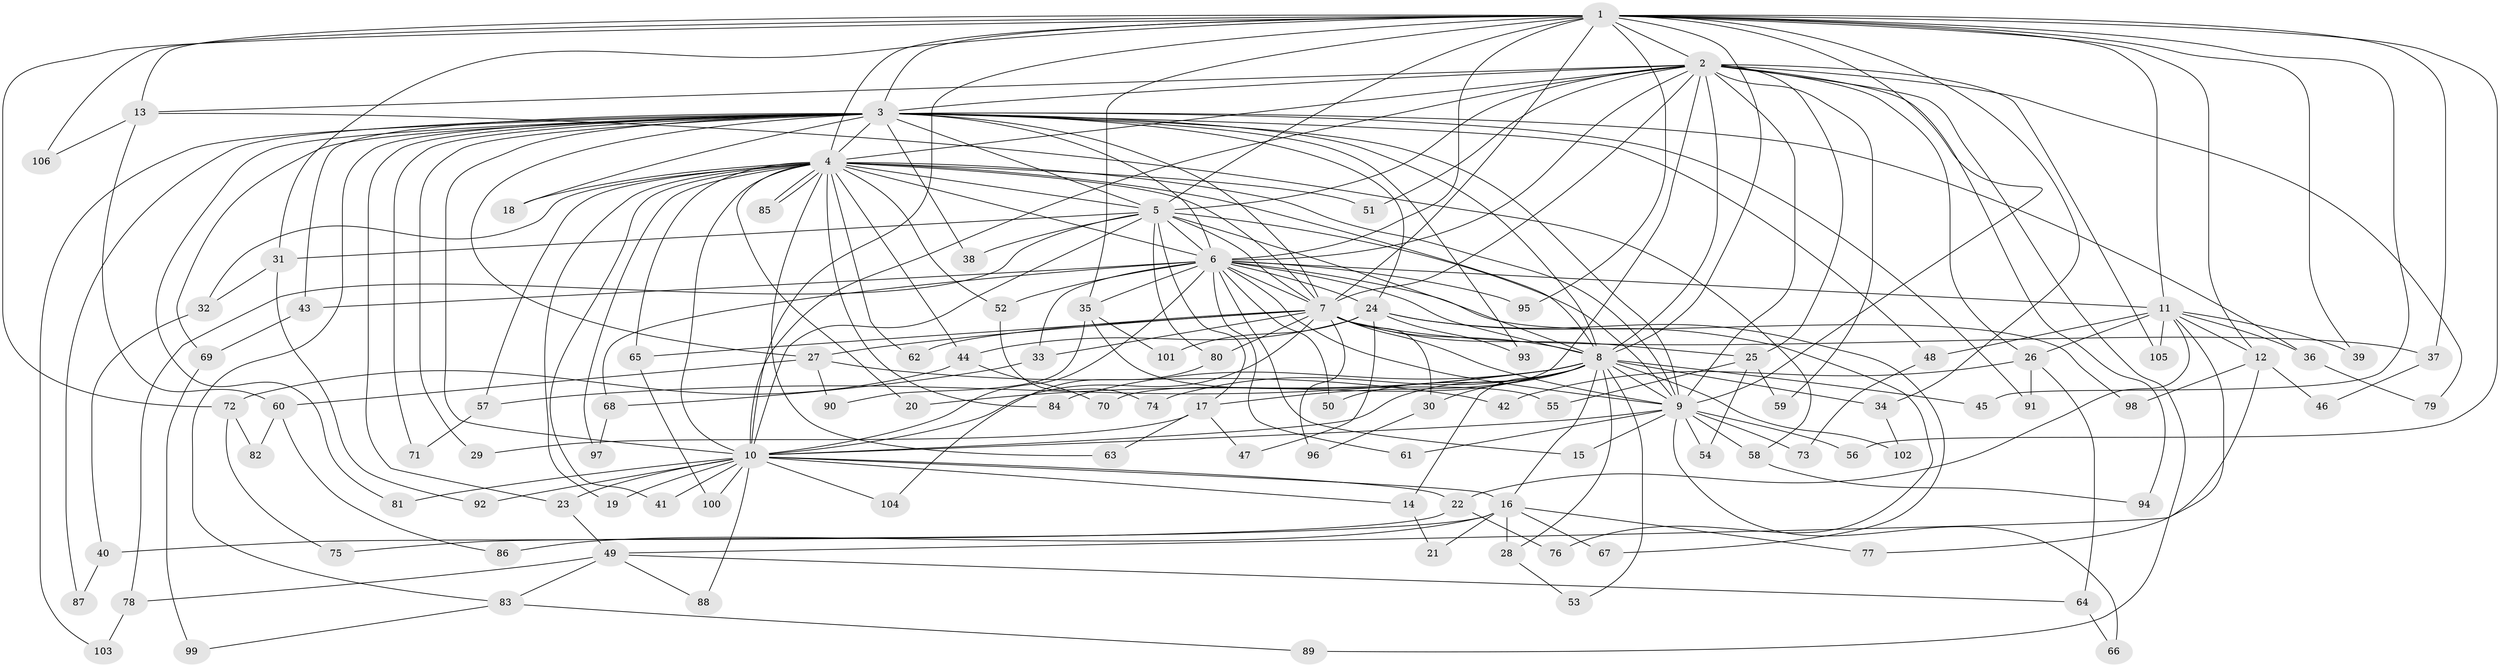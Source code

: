 // Generated by graph-tools (version 1.1) at 2025/25/03/09/25 03:25:40]
// undirected, 106 vertices, 237 edges
graph export_dot {
graph [start="1"]
  node [color=gray90,style=filled];
  1;
  2;
  3;
  4;
  5;
  6;
  7;
  8;
  9;
  10;
  11;
  12;
  13;
  14;
  15;
  16;
  17;
  18;
  19;
  20;
  21;
  22;
  23;
  24;
  25;
  26;
  27;
  28;
  29;
  30;
  31;
  32;
  33;
  34;
  35;
  36;
  37;
  38;
  39;
  40;
  41;
  42;
  43;
  44;
  45;
  46;
  47;
  48;
  49;
  50;
  51;
  52;
  53;
  54;
  55;
  56;
  57;
  58;
  59;
  60;
  61;
  62;
  63;
  64;
  65;
  66;
  67;
  68;
  69;
  70;
  71;
  72;
  73;
  74;
  75;
  76;
  77;
  78;
  79;
  80;
  81;
  82;
  83;
  84;
  85;
  86;
  87;
  88;
  89;
  90;
  91;
  92;
  93;
  94;
  95;
  96;
  97;
  98;
  99;
  100;
  101;
  102;
  103;
  104;
  105;
  106;
  1 -- 2;
  1 -- 3;
  1 -- 4;
  1 -- 5;
  1 -- 6;
  1 -- 7;
  1 -- 8;
  1 -- 9;
  1 -- 10;
  1 -- 11;
  1 -- 12;
  1 -- 13;
  1 -- 31;
  1 -- 34;
  1 -- 35;
  1 -- 37;
  1 -- 39;
  1 -- 45;
  1 -- 56;
  1 -- 72;
  1 -- 95;
  1 -- 106;
  2 -- 3;
  2 -- 4;
  2 -- 5;
  2 -- 6;
  2 -- 7;
  2 -- 8;
  2 -- 9;
  2 -- 10;
  2 -- 13;
  2 -- 25;
  2 -- 26;
  2 -- 51;
  2 -- 59;
  2 -- 70;
  2 -- 79;
  2 -- 89;
  2 -- 94;
  2 -- 105;
  3 -- 4;
  3 -- 5;
  3 -- 6;
  3 -- 7;
  3 -- 8;
  3 -- 9;
  3 -- 10;
  3 -- 18;
  3 -- 23;
  3 -- 24;
  3 -- 27;
  3 -- 29;
  3 -- 36;
  3 -- 38;
  3 -- 43;
  3 -- 48;
  3 -- 69;
  3 -- 71;
  3 -- 81;
  3 -- 83;
  3 -- 87;
  3 -- 91;
  3 -- 93;
  3 -- 103;
  4 -- 5;
  4 -- 6;
  4 -- 7;
  4 -- 8;
  4 -- 9;
  4 -- 10;
  4 -- 18;
  4 -- 19;
  4 -- 20;
  4 -- 32;
  4 -- 41;
  4 -- 44;
  4 -- 51;
  4 -- 52;
  4 -- 57;
  4 -- 62;
  4 -- 63;
  4 -- 65;
  4 -- 84;
  4 -- 85;
  4 -- 85;
  4 -- 97;
  5 -- 6;
  5 -- 7;
  5 -- 8;
  5 -- 9;
  5 -- 10;
  5 -- 17;
  5 -- 31;
  5 -- 38;
  5 -- 78;
  5 -- 80;
  6 -- 7;
  6 -- 8;
  6 -- 9;
  6 -- 10;
  6 -- 11;
  6 -- 15;
  6 -- 24;
  6 -- 33;
  6 -- 35;
  6 -- 43;
  6 -- 50;
  6 -- 52;
  6 -- 61;
  6 -- 68;
  6 -- 95;
  6 -- 98;
  7 -- 8;
  7 -- 9;
  7 -- 10;
  7 -- 25;
  7 -- 27;
  7 -- 30;
  7 -- 33;
  7 -- 37;
  7 -- 62;
  7 -- 65;
  7 -- 80;
  7 -- 96;
  8 -- 9;
  8 -- 10;
  8 -- 14;
  8 -- 16;
  8 -- 17;
  8 -- 20;
  8 -- 28;
  8 -- 30;
  8 -- 34;
  8 -- 45;
  8 -- 50;
  8 -- 53;
  8 -- 57;
  8 -- 74;
  8 -- 84;
  8 -- 102;
  9 -- 10;
  9 -- 15;
  9 -- 54;
  9 -- 56;
  9 -- 58;
  9 -- 61;
  9 -- 66;
  9 -- 73;
  10 -- 14;
  10 -- 16;
  10 -- 19;
  10 -- 22;
  10 -- 23;
  10 -- 41;
  10 -- 81;
  10 -- 88;
  10 -- 92;
  10 -- 100;
  10 -- 104;
  11 -- 12;
  11 -- 22;
  11 -- 26;
  11 -- 36;
  11 -- 39;
  11 -- 48;
  11 -- 77;
  11 -- 105;
  12 -- 46;
  12 -- 49;
  12 -- 98;
  13 -- 58;
  13 -- 60;
  13 -- 106;
  14 -- 21;
  16 -- 21;
  16 -- 28;
  16 -- 67;
  16 -- 75;
  16 -- 77;
  16 -- 86;
  17 -- 29;
  17 -- 47;
  17 -- 63;
  22 -- 40;
  22 -- 76;
  23 -- 49;
  24 -- 44;
  24 -- 47;
  24 -- 67;
  24 -- 76;
  24 -- 93;
  24 -- 101;
  25 -- 54;
  25 -- 55;
  25 -- 59;
  26 -- 42;
  26 -- 64;
  26 -- 91;
  27 -- 42;
  27 -- 60;
  27 -- 90;
  28 -- 53;
  30 -- 96;
  31 -- 32;
  31 -- 92;
  32 -- 40;
  33 -- 68;
  34 -- 102;
  35 -- 55;
  35 -- 90;
  35 -- 101;
  36 -- 79;
  37 -- 46;
  40 -- 87;
  43 -- 69;
  44 -- 70;
  44 -- 72;
  48 -- 73;
  49 -- 64;
  49 -- 78;
  49 -- 83;
  49 -- 88;
  52 -- 74;
  57 -- 71;
  58 -- 94;
  60 -- 82;
  60 -- 86;
  64 -- 66;
  65 -- 100;
  68 -- 97;
  69 -- 99;
  72 -- 75;
  72 -- 82;
  78 -- 103;
  80 -- 104;
  83 -- 89;
  83 -- 99;
}
